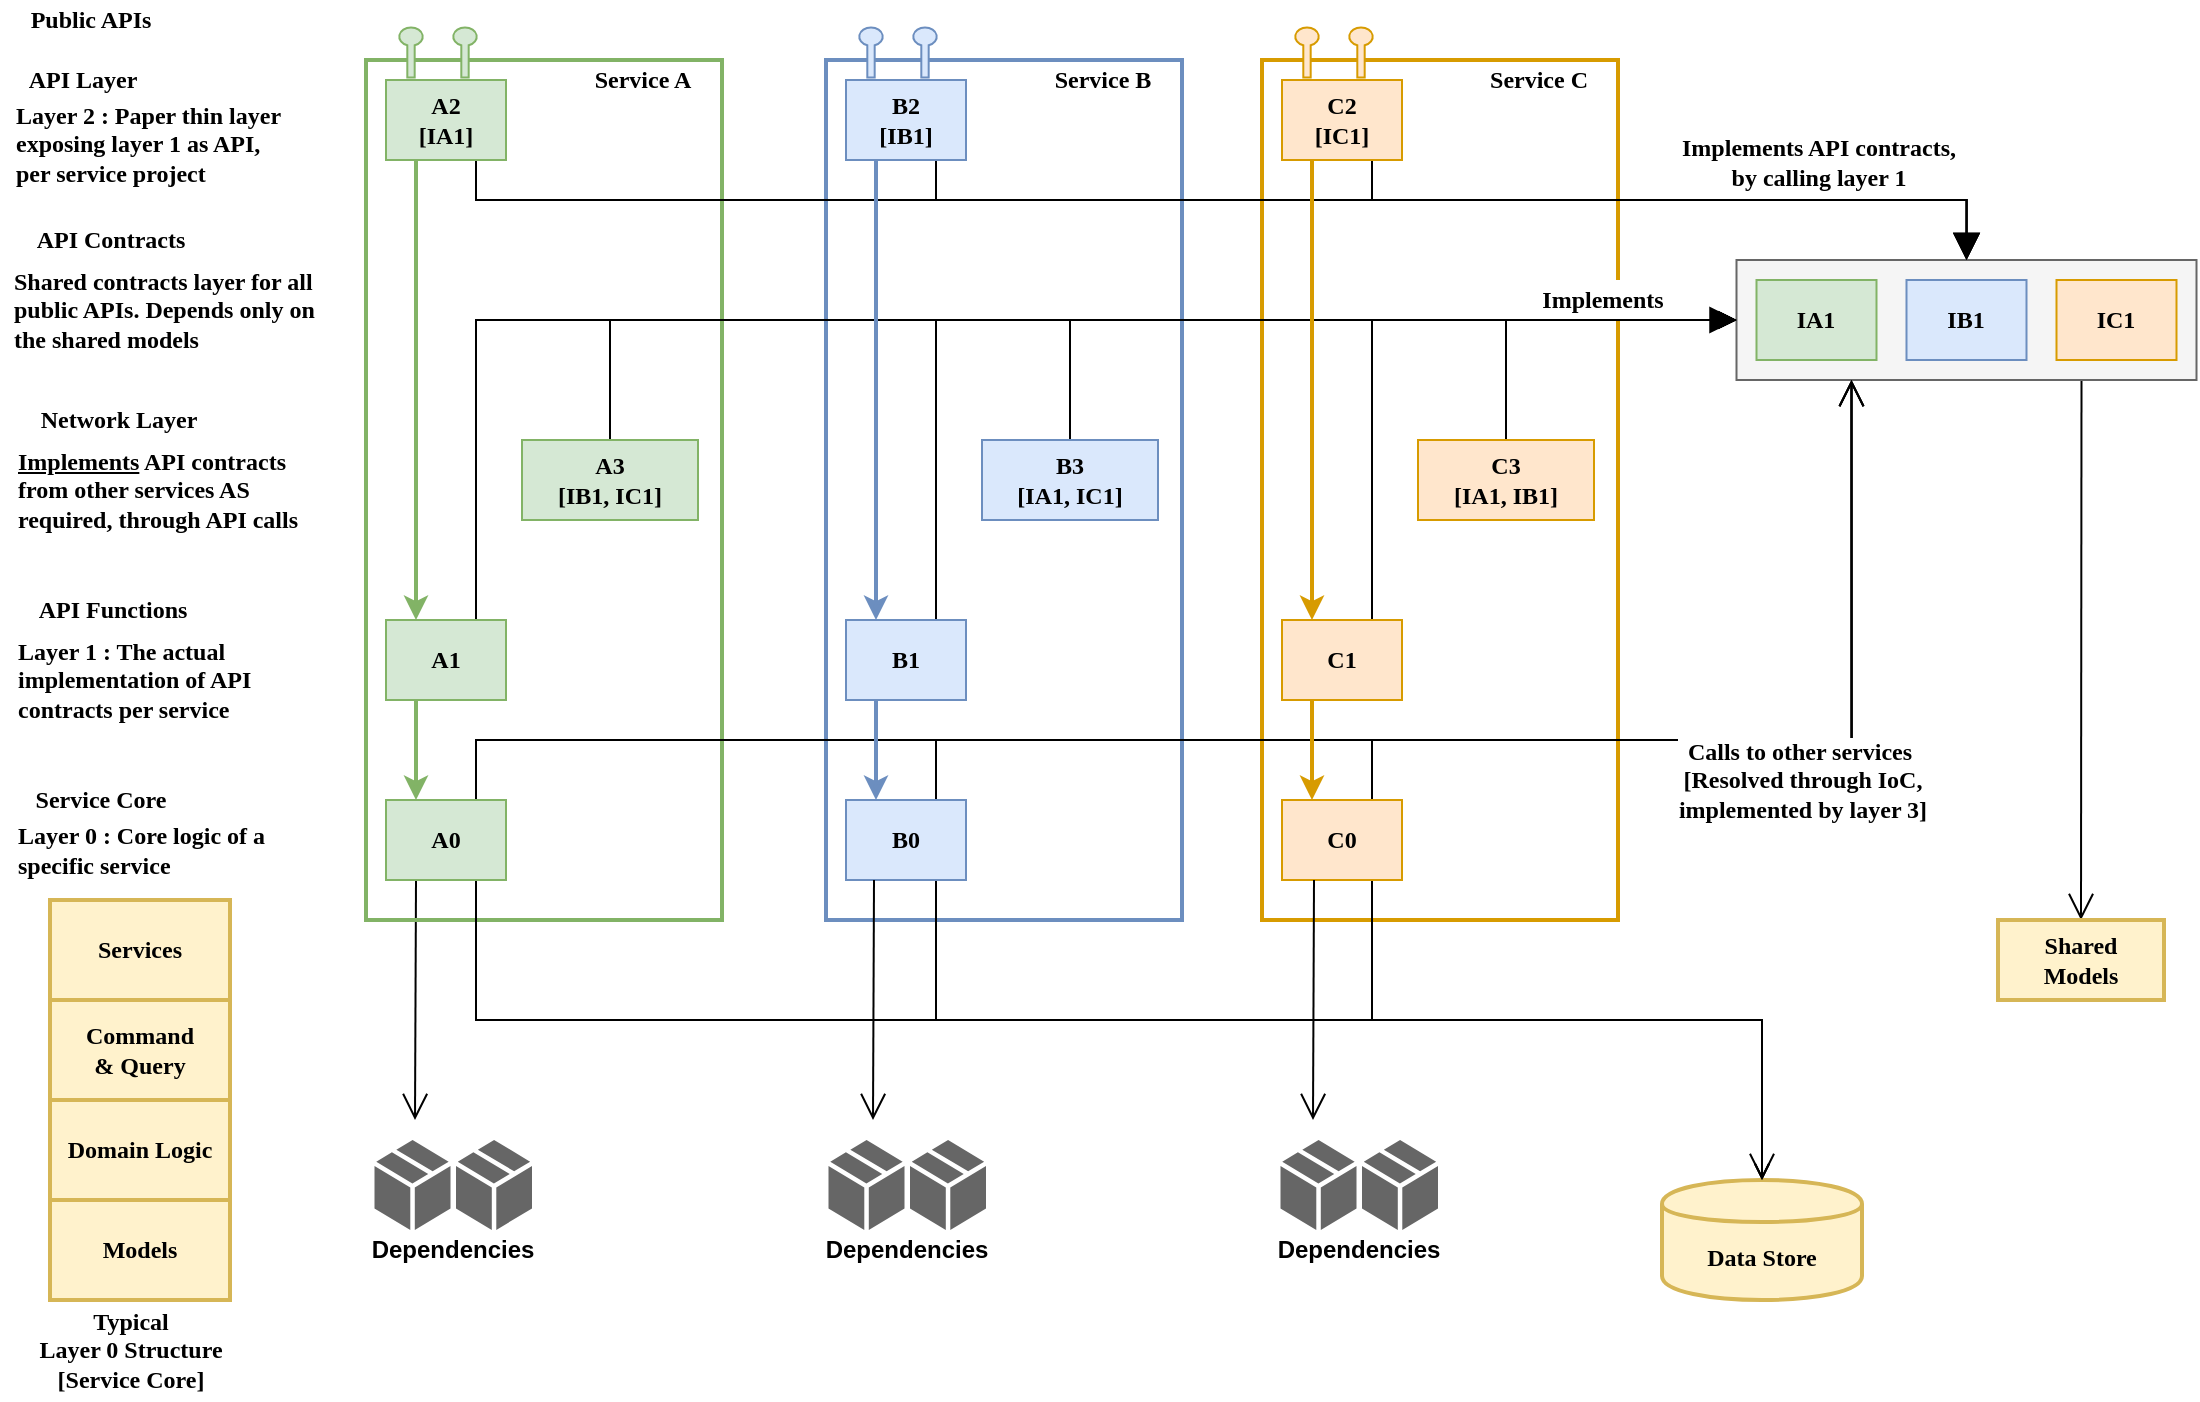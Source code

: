<mxfile version="13.0.3" type="device"><diagram id="mWo7jxsdF2YIAtDlh9Ns" name="Page-1"><mxGraphModel dx="1024" dy="2292" grid="1" gridSize="10" guides="1" tooltips="1" connect="1" arrows="1" fold="1" page="1" pageScale="1" pageWidth="1100" pageHeight="850" math="0" shadow="0"><root><mxCell id="0"/><mxCell id="1" parent="0"/><mxCell id="nEaIvGKiRA92D72yvce0-85" value="" style="rounded=0;whiteSpace=wrap;html=1;fontFamily=Verdana;fillColor=none;strokeColor=#d79b00;strokeWidth=2;" vertex="1" parent="1"><mxGeometry x="660" y="-1030" width="178" height="430" as="geometry"/></mxCell><mxCell id="nEaIvGKiRA92D72yvce0-86" value="" style="rounded=0;whiteSpace=wrap;html=1;fontFamily=Verdana;fillColor=none;strokeColor=#6c8ebf;strokeWidth=2;" vertex="1" parent="1"><mxGeometry x="442" y="-1030" width="178" height="430" as="geometry"/></mxCell><mxCell id="nEaIvGKiRA92D72yvce0-87" style="rounded=0;comic=0;orthogonalLoop=1;jettySize=auto;html=1;exitX=0.25;exitY=1;exitDx=0;exitDy=0;entryX=0.75;entryY=0;entryDx=0;entryDy=0;endArrow=open;endFill=0;endSize=11;fontFamily=Verdana;" edge="1" parent="1" source="nEaIvGKiRA92D72yvce0-96"><mxGeometry relative="1" as="geometry"><mxPoint x="236.5" y="-500" as="targetPoint"/></mxGeometry></mxCell><mxCell id="nEaIvGKiRA92D72yvce0-88" value="" style="rounded=0;whiteSpace=wrap;html=1;fontFamily=Verdana;fillColor=none;strokeColor=#82b366;strokeWidth=2;" vertex="1" parent="1"><mxGeometry x="212" y="-1030" width="178" height="430" as="geometry"/></mxCell><mxCell id="nEaIvGKiRA92D72yvce0-89" style="edgeStyle=none;rounded=0;comic=0;orthogonalLoop=1;jettySize=auto;html=1;exitX=0.75;exitY=1;exitDx=0;exitDy=0;entryX=0.5;entryY=0;entryDx=0;entryDy=0;endArrow=open;endFill=0;endSize=11;fontFamily=Verdana;" edge="1" parent="1" source="nEaIvGKiRA92D72yvce0-90" target="nEaIvGKiRA92D72yvce0-109"><mxGeometry relative="1" as="geometry"><mxPoint x="1056.5" y="-820" as="sourcePoint"/></mxGeometry></mxCell><mxCell id="nEaIvGKiRA92D72yvce0-90" value="" style="rounded=0;whiteSpace=wrap;html=1;fontStyle=1;fontFamily=Verdana;comic=0;fillColor=#f5f5f5;strokeColor=#666666;fontColor=#333333;" vertex="1" parent="1"><mxGeometry x="897.25" y="-930" width="230" height="60" as="geometry"/></mxCell><mxCell id="nEaIvGKiRA92D72yvce0-91" style="edgeStyle=orthogonalEdgeStyle;rounded=0;comic=0;orthogonalLoop=1;jettySize=auto;html=1;exitX=0.75;exitY=0;exitDx=0;exitDy=0;entryX=0;entryY=0.5;entryDx=0;entryDy=0;endArrow=block;endFill=1;endSize=11;fontFamily=Verdana;" edge="1" parent="1" source="nEaIvGKiRA92D72yvce0-93" target="nEaIvGKiRA92D72yvce0-90"><mxGeometry relative="1" as="geometry"/></mxCell><mxCell id="nEaIvGKiRA92D72yvce0-92" style="edgeStyle=orthogonalEdgeStyle;rounded=0;orthogonalLoop=1;jettySize=auto;html=1;exitX=0.25;exitY=1;exitDx=0;exitDy=0;entryX=0.25;entryY=0;entryDx=0;entryDy=0;fillColor=#d5e8d4;strokeColor=#82b366;strokeWidth=2;fontFamily=Verdana;" edge="1" parent="1" source="nEaIvGKiRA92D72yvce0-93" target="nEaIvGKiRA92D72yvce0-96"><mxGeometry relative="1" as="geometry"/></mxCell><mxCell id="nEaIvGKiRA92D72yvce0-93" value="A1" style="rounded=0;whiteSpace=wrap;html=1;fontStyle=1;fontFamily=Verdana;comic=0;fillColor=#d5e8d4;strokeColor=#82b366;" vertex="1" parent="1"><mxGeometry x="222" y="-750" width="60" height="40" as="geometry"/></mxCell><mxCell id="nEaIvGKiRA92D72yvce0-94" style="edgeStyle=orthogonalEdgeStyle;rounded=0;comic=0;orthogonalLoop=1;jettySize=auto;html=1;exitX=0.75;exitY=1;exitDx=0;exitDy=0;endArrow=open;endFill=0;endSize=11;fontFamily=Verdana;entryX=0.5;entryY=0;entryDx=0;entryDy=0;" edge="1" parent="1" source="nEaIvGKiRA92D72yvce0-96" target="nEaIvGKiRA92D72yvce0-103"><mxGeometry relative="1" as="geometry"><Array as="points"><mxPoint x="267" y="-550"/><mxPoint x="910" y="-550"/></Array></mxGeometry></mxCell><mxCell id="nEaIvGKiRA92D72yvce0-95" style="edgeStyle=orthogonalEdgeStyle;rounded=0;orthogonalLoop=1;jettySize=auto;html=1;exitX=0.75;exitY=0;exitDx=0;exitDy=0;entryX=0.25;entryY=1;entryDx=0;entryDy=0;endArrow=open;endFill=0;endSize=11;fontFamily=Verdana;" edge="1" parent="1" source="nEaIvGKiRA92D72yvce0-96" target="nEaIvGKiRA92D72yvce0-90"><mxGeometry relative="1" as="geometry"><Array as="points"><mxPoint x="267" y="-690"/><mxPoint x="955" y="-690"/></Array></mxGeometry></mxCell><mxCell id="nEaIvGKiRA92D72yvce0-96" value="A0" style="rounded=0;whiteSpace=wrap;html=1;fontStyle=1;fontFamily=Verdana;comic=0;fillColor=#d5e8d4;strokeColor=#82b366;" vertex="1" parent="1"><mxGeometry x="222" y="-660" width="60" height="40" as="geometry"/></mxCell><mxCell id="nEaIvGKiRA92D72yvce0-97" value="IA1" style="rounded=0;whiteSpace=wrap;html=1;fontStyle=1;fontFamily=Verdana;comic=0;fillColor=#d5e8d4;strokeColor=#82b366;" vertex="1" parent="1"><mxGeometry x="907.25" y="-920" width="60" height="40" as="geometry"/></mxCell><mxCell id="nEaIvGKiRA92D72yvce0-98" value="IB1" style="rounded=0;whiteSpace=wrap;html=1;fontStyle=1;fontFamily=Verdana;comic=0;fillColor=#dae8fc;strokeColor=#6c8ebf;" vertex="1" parent="1"><mxGeometry x="982.25" y="-920" width="60" height="40" as="geometry"/></mxCell><mxCell id="nEaIvGKiRA92D72yvce0-99" value="IC1" style="rounded=0;whiteSpace=wrap;html=1;fontStyle=1;fontFamily=Verdana;comic=0;fillColor=#ffe6cc;strokeColor=#d79b00;" vertex="1" parent="1"><mxGeometry x="1057.25" y="-920" width="60" height="40" as="geometry"/></mxCell><mxCell id="nEaIvGKiRA92D72yvce0-100" style="edgeStyle=none;rounded=0;orthogonalLoop=1;jettySize=auto;html=1;exitX=0.25;exitY=1;exitDx=0;exitDy=0;entryX=0.25;entryY=0;entryDx=0;entryDy=0;fillColor=#d5e8d4;strokeColor=#82b366;strokeWidth=2;fontFamily=Verdana;" edge="1" parent="1" source="nEaIvGKiRA92D72yvce0-102" target="nEaIvGKiRA92D72yvce0-93"><mxGeometry relative="1" as="geometry"/></mxCell><mxCell id="nEaIvGKiRA92D72yvce0-101" style="edgeStyle=orthogonalEdgeStyle;rounded=0;orthogonalLoop=1;jettySize=auto;html=1;exitX=0.75;exitY=1;exitDx=0;exitDy=0;endArrow=block;endFill=1;endSize=11;fontFamily=Verdana;" edge="1" parent="1" source="nEaIvGKiRA92D72yvce0-102" target="nEaIvGKiRA92D72yvce0-90"><mxGeometry relative="1" as="geometry"/></mxCell><mxCell id="nEaIvGKiRA92D72yvce0-102" value="A2&lt;br&gt;[IA1]&lt;br&gt;" style="rounded=0;whiteSpace=wrap;html=1;fontStyle=1;fontFamily=Verdana;comic=0;fillColor=#d5e8d4;strokeColor=#82b366;" vertex="1" parent="1"><mxGeometry x="222" y="-1020" width="60" height="40" as="geometry"/></mxCell><mxCell id="nEaIvGKiRA92D72yvce0-103" value="Data Store" style="shape=cylinder;whiteSpace=wrap;html=1;boundedLbl=1;backgroundOutline=1;fontFamily=Verdana;fillColor=#fff2cc;strokeColor=#d6b656;strokeWidth=2;fontStyle=1" vertex="1" parent="1"><mxGeometry x="860" y="-470" width="100" height="60" as="geometry"/></mxCell><mxCell id="nEaIvGKiRA92D72yvce0-106" value="" style="verticalLabelPosition=bottom;html=1;verticalAlign=top;align=center;strokeColor=#82b366;fillColor=#d5e8d4;shape=mxgraph.azure.service_endpoint;fontFamily=Verdana;rotation=90;" vertex="1" parent="1"><mxGeometry x="249" y="-1040" width="25" height="12.5" as="geometry"/></mxCell><mxCell id="nEaIvGKiRA92D72yvce0-107" value="" style="verticalLabelPosition=bottom;html=1;verticalAlign=top;align=center;strokeColor=#82b366;fillColor=#d5e8d4;shape=mxgraph.azure.service_endpoint;fontFamily=Verdana;rotation=90;" vertex="1" parent="1"><mxGeometry x="222" y="-1040" width="25" height="12.5" as="geometry"/></mxCell><mxCell id="nEaIvGKiRA92D72yvce0-108" value="Implements" style="text;html=1;align=center;verticalAlign=middle;resizable=0;points=[];autosize=1;fontFamily=Verdana;fontStyle=1;fillColor=#ffffff;" vertex="1" parent="1"><mxGeometry x="780" y="-920" width="100" height="20" as="geometry"/></mxCell><mxCell id="nEaIvGKiRA92D72yvce0-109" value="Shared&lt;br&gt;Models" style="rounded=0;whiteSpace=wrap;html=1;fontStyle=1;fontFamily=Verdana;comic=0;fillColor=#fff2cc;strokeColor=#d6b656;strokeWidth=2;" vertex="1" parent="1"><mxGeometry x="1028" y="-600" width="83" height="40" as="geometry"/></mxCell><mxCell id="nEaIvGKiRA92D72yvce0-110" value="API Layer" style="text;html=1;align=center;verticalAlign=middle;resizable=0;points=[];autosize=1;fontFamily=Verdana;fontStyle=1" vertex="1" parent="1"><mxGeometry x="30" y="-1030" width="80" height="20" as="geometry"/></mxCell><mxCell id="nEaIvGKiRA92D72yvce0-111" value="API Contracts" style="text;html=1;align=center;verticalAlign=middle;resizable=0;points=[];autosize=1;fontFamily=Verdana;fontStyle=1" vertex="1" parent="1"><mxGeometry x="29" y="-950" width="110" height="20" as="geometry"/></mxCell><mxCell id="nEaIvGKiRA92D72yvce0-112" value="API Functions" style="text;html=1;align=center;verticalAlign=middle;resizable=0;points=[];autosize=1;fontFamily=Verdana;fontStyle=1" vertex="1" parent="1"><mxGeometry x="30" y="-765" width="110" height="20" as="geometry"/></mxCell><mxCell id="nEaIvGKiRA92D72yvce0-113" value="Service Core" style="text;html=1;align=center;verticalAlign=middle;resizable=0;points=[];autosize=1;fontFamily=Verdana;fontStyle=1" vertex="1" parent="1"><mxGeometry x="29" y="-670" width="100" height="20" as="geometry"/></mxCell><mxCell id="nEaIvGKiRA92D72yvce0-114" value="" style="rounded=0;whiteSpace=wrap;html=1;strokeWidth=1;fillColor=none;fontFamily=Verdana;" vertex="1" parent="1"><mxGeometry x="54" y="-610" width="90" height="200" as="geometry"/></mxCell><mxCell id="nEaIvGKiRA92D72yvce0-115" value="Services" style="rounded=0;whiteSpace=wrap;html=1;strokeWidth=2;fillColor=#fff2cc;fontFamily=Verdana;fontStyle=1;strokeColor=#d6b656;" vertex="1" parent="1"><mxGeometry x="54" y="-610" width="90" height="50" as="geometry"/></mxCell><mxCell id="nEaIvGKiRA92D72yvce0-116" value="Command&lt;br&gt;&amp;amp; Query" style="rounded=0;whiteSpace=wrap;html=1;strokeWidth=2;fillColor=#fff2cc;fontFamily=Verdana;fontStyle=1;strokeColor=#d6b656;" vertex="1" parent="1"><mxGeometry x="54" y="-560" width="90" height="50" as="geometry"/></mxCell><mxCell id="nEaIvGKiRA92D72yvce0-117" value="Domain Logic" style="rounded=0;whiteSpace=wrap;html=1;strokeWidth=2;fillColor=#fff2cc;fontFamily=Verdana;fontStyle=1;strokeColor=#d6b656;" vertex="1" parent="1"><mxGeometry x="54" y="-510" width="90" height="50" as="geometry"/></mxCell><mxCell id="nEaIvGKiRA92D72yvce0-118" value="Models" style="rounded=0;whiteSpace=wrap;html=1;strokeWidth=2;fillColor=#fff2cc;fontFamily=Verdana;fontStyle=1;strokeColor=#d6b656;" vertex="1" parent="1"><mxGeometry x="54" y="-460" width="90" height="50" as="geometry"/></mxCell><mxCell id="nEaIvGKiRA92D72yvce0-119" value="Typical&lt;br&gt;Layer 0 Structure&lt;br&gt;[Service Core]" style="text;html=1;align=center;verticalAlign=middle;resizable=0;points=[];autosize=1;fontFamily=Verdana;fontStyle=1" vertex="1" parent="1"><mxGeometry x="29" y="-410" width="130" height="50" as="geometry"/></mxCell><mxCell id="nEaIvGKiRA92D72yvce0-120" value="Layer 2 : Paper thin layer&lt;br&gt;exposing layer 1 as API,&lt;br&gt;per service project" style="text;html=1;align=left;verticalAlign=middle;resizable=0;points=[];autosize=1;fontFamily=Verdana;fontStyle=1" vertex="1" parent="1"><mxGeometry x="35" y="-1013" width="190" height="50" as="geometry"/></mxCell><mxCell id="nEaIvGKiRA92D72yvce0-122" value="Layer 1 : The actual&lt;br&gt;implementation of API&lt;br&gt;contracts per service" style="text;html=1;align=left;verticalAlign=middle;resizable=0;points=[];autosize=1;fontFamily=Verdana;fontStyle=1" vertex="1" parent="1"><mxGeometry x="36" y="-745" width="170" height="50" as="geometry"/></mxCell><mxCell id="nEaIvGKiRA92D72yvce0-123" value="Layer 0 : Core logic of a&lt;br&gt;specific service" style="text;html=1;align=left;verticalAlign=middle;resizable=0;points=[];autosize=1;fontFamily=Verdana;fontStyle=1" vertex="1" parent="1"><mxGeometry x="36" y="-650" width="170" height="30" as="geometry"/></mxCell><mxCell id="nEaIvGKiRA92D72yvce0-125" style="edgeStyle=orthogonalEdgeStyle;rounded=0;orthogonalLoop=1;jettySize=auto;html=1;exitX=0.5;exitY=0;exitDx=0;exitDy=0;entryX=0;entryY=0.5;entryDx=0;entryDy=0;endArrow=block;endFill=1;fontFamily=Verdana;" edge="1" parent="1" source="nEaIvGKiRA92D72yvce0-126" target="nEaIvGKiRA92D72yvce0-90"><mxGeometry relative="1" as="geometry"/></mxCell><mxCell id="nEaIvGKiRA92D72yvce0-126" value="A3&lt;br&gt;[IB1, IC1]" style="rounded=0;whiteSpace=wrap;html=1;fontStyle=1;fontFamily=Verdana;comic=0;fillColor=#d5e8d4;strokeColor=#82b366;" vertex="1" parent="1"><mxGeometry x="290" y="-840" width="88" height="40" as="geometry"/></mxCell><mxCell id="nEaIvGKiRA92D72yvce0-127" style="edgeStyle=orthogonalEdgeStyle;rounded=0;orthogonalLoop=1;jettySize=auto;html=1;exitX=0.25;exitY=1;exitDx=0;exitDy=0;entryX=0.25;entryY=0;entryDx=0;entryDy=0;fillColor=#dae8fc;strokeColor=#6c8ebf;strokeWidth=2;fontFamily=Verdana;" edge="1" parent="1" source="nEaIvGKiRA92D72yvce0-129" target="nEaIvGKiRA92D72yvce0-132"><mxGeometry relative="1" as="geometry"/></mxCell><mxCell id="nEaIvGKiRA92D72yvce0-128" style="edgeStyle=orthogonalEdgeStyle;rounded=0;orthogonalLoop=1;jettySize=auto;html=1;exitX=0.75;exitY=0;exitDx=0;exitDy=0;entryX=0;entryY=0.5;entryDx=0;entryDy=0;fontFamily=Verdana;" edge="1" parent="1" source="nEaIvGKiRA92D72yvce0-129" target="nEaIvGKiRA92D72yvce0-90"><mxGeometry relative="1" as="geometry"/></mxCell><mxCell id="nEaIvGKiRA92D72yvce0-129" value="B1" style="rounded=0;whiteSpace=wrap;html=1;fontStyle=1;fontFamily=Verdana;comic=0;fillColor=#dae8fc;strokeColor=#6c8ebf;" vertex="1" parent="1"><mxGeometry x="452" y="-750" width="60" height="40" as="geometry"/></mxCell><mxCell id="nEaIvGKiRA92D72yvce0-130" style="edgeStyle=orthogonalEdgeStyle;rounded=0;orthogonalLoop=1;jettySize=auto;html=1;exitX=0.75;exitY=1;exitDx=0;exitDy=0;entryX=0.5;entryY=0;entryDx=0;entryDy=0;endArrow=open;endFill=0;fontFamily=Verdana;" edge="1" parent="1" source="nEaIvGKiRA92D72yvce0-132" target="nEaIvGKiRA92D72yvce0-103"><mxGeometry relative="1" as="geometry"><Array as="points"><mxPoint x="497" y="-550"/><mxPoint x="910" y="-550"/></Array></mxGeometry></mxCell><mxCell id="nEaIvGKiRA92D72yvce0-131" style="edgeStyle=orthogonalEdgeStyle;rounded=0;orthogonalLoop=1;jettySize=auto;html=1;exitX=0.75;exitY=0;exitDx=0;exitDy=0;entryX=0.25;entryY=1;entryDx=0;entryDy=0;endArrow=open;endFill=0;endSize=11;fontFamily=Verdana;" edge="1" parent="1" source="nEaIvGKiRA92D72yvce0-132" target="nEaIvGKiRA92D72yvce0-90"><mxGeometry relative="1" as="geometry"><Array as="points"><mxPoint x="497" y="-690"/><mxPoint x="955" y="-690"/></Array></mxGeometry></mxCell><mxCell id="nEaIvGKiRA92D72yvce0-132" value="B0" style="rounded=0;whiteSpace=wrap;html=1;fontStyle=1;fontFamily=Verdana;comic=0;fillColor=#dae8fc;strokeColor=#6c8ebf;" vertex="1" parent="1"><mxGeometry x="452" y="-660" width="60" height="40" as="geometry"/></mxCell><mxCell id="nEaIvGKiRA92D72yvce0-133" style="edgeStyle=none;rounded=0;orthogonalLoop=1;jettySize=auto;html=1;exitX=0.25;exitY=1;exitDx=0;exitDy=0;entryX=0.25;entryY=0;entryDx=0;entryDy=0;fillColor=#dae8fc;strokeColor=#6c8ebf;strokeWidth=2;fontFamily=Verdana;" edge="1" parent="1" source="nEaIvGKiRA92D72yvce0-135" target="nEaIvGKiRA92D72yvce0-129"><mxGeometry relative="1" as="geometry"/></mxCell><mxCell id="nEaIvGKiRA92D72yvce0-134" style="edgeStyle=orthogonalEdgeStyle;rounded=0;orthogonalLoop=1;jettySize=auto;html=1;exitX=0.75;exitY=1;exitDx=0;exitDy=0;entryX=0.5;entryY=0;entryDx=0;entryDy=0;endArrow=block;endFill=1;endSize=11;fontFamily=Verdana;" edge="1" parent="1" source="nEaIvGKiRA92D72yvce0-135" target="nEaIvGKiRA92D72yvce0-90"><mxGeometry relative="1" as="geometry"/></mxCell><mxCell id="nEaIvGKiRA92D72yvce0-135" value="B2&lt;br&gt;[IB1]" style="rounded=0;whiteSpace=wrap;html=1;fontStyle=1;fontFamily=Verdana;comic=0;fillColor=#dae8fc;strokeColor=#6c8ebf;" vertex="1" parent="1"><mxGeometry x="452" y="-1020" width="60" height="40" as="geometry"/></mxCell><mxCell id="nEaIvGKiRA92D72yvce0-136" value="" style="verticalLabelPosition=bottom;html=1;verticalAlign=top;align=center;strokeColor=#6c8ebf;fillColor=#dae8fc;shape=mxgraph.azure.service_endpoint;fontFamily=Verdana;rotation=90;" vertex="1" parent="1"><mxGeometry x="479" y="-1040" width="25" height="12.5" as="geometry"/></mxCell><mxCell id="nEaIvGKiRA92D72yvce0-137" value="" style="verticalLabelPosition=bottom;html=1;verticalAlign=top;align=center;strokeColor=#6c8ebf;fillColor=#dae8fc;shape=mxgraph.azure.service_endpoint;fontFamily=Verdana;rotation=90;" vertex="1" parent="1"><mxGeometry x="452" y="-1040" width="25" height="12.5" as="geometry"/></mxCell><mxCell id="nEaIvGKiRA92D72yvce0-138" style="edgeStyle=orthogonalEdgeStyle;rounded=0;orthogonalLoop=1;jettySize=auto;html=1;exitX=0.5;exitY=0;exitDx=0;exitDy=0;entryX=0;entryY=0.5;entryDx=0;entryDy=0;endArrow=block;endFill=1;fontFamily=Verdana;" edge="1" parent="1" source="nEaIvGKiRA92D72yvce0-139" target="nEaIvGKiRA92D72yvce0-90"><mxGeometry relative="1" as="geometry"/></mxCell><mxCell id="nEaIvGKiRA92D72yvce0-139" value="B3&lt;br&gt;[IA1, IC1]" style="rounded=0;whiteSpace=wrap;html=1;fontStyle=1;fontFamily=Verdana;comic=0;fillColor=#dae8fc;strokeColor=#6c8ebf;" vertex="1" parent="1"><mxGeometry x="520" y="-840" width="88" height="40" as="geometry"/></mxCell><mxCell id="nEaIvGKiRA92D72yvce0-140" style="edgeStyle=orthogonalEdgeStyle;rounded=0;orthogonalLoop=1;jettySize=auto;html=1;exitX=0.25;exitY=1;exitDx=0;exitDy=0;entryX=0.25;entryY=0;entryDx=0;entryDy=0;fillColor=#ffe6cc;strokeColor=#d79b00;strokeWidth=2;fontFamily=Verdana;" edge="1" parent="1" source="nEaIvGKiRA92D72yvce0-142" target="nEaIvGKiRA92D72yvce0-146"><mxGeometry relative="1" as="geometry"/></mxCell><mxCell id="nEaIvGKiRA92D72yvce0-141" style="edgeStyle=orthogonalEdgeStyle;rounded=0;orthogonalLoop=1;jettySize=auto;html=1;exitX=0.75;exitY=0;exitDx=0;exitDy=0;entryX=0;entryY=0.5;entryDx=0;entryDy=0;fontFamily=Verdana;" edge="1" parent="1" source="nEaIvGKiRA92D72yvce0-142" target="nEaIvGKiRA92D72yvce0-90"><mxGeometry relative="1" as="geometry"/></mxCell><mxCell id="nEaIvGKiRA92D72yvce0-142" value="C1" style="rounded=0;whiteSpace=wrap;html=1;fontStyle=1;fontFamily=Verdana;comic=0;fillColor=#ffe6cc;strokeColor=#d79b00;" vertex="1" parent="1"><mxGeometry x="670" y="-750" width="60" height="40" as="geometry"/></mxCell><mxCell id="nEaIvGKiRA92D72yvce0-143" style="edgeStyle=orthogonalEdgeStyle;rounded=0;orthogonalLoop=1;jettySize=auto;html=1;exitX=0.75;exitY=1;exitDx=0;exitDy=0;entryX=0.5;entryY=0;entryDx=0;entryDy=0;endArrow=open;endFill=0;fontFamily=Verdana;" edge="1" parent="1" source="nEaIvGKiRA92D72yvce0-146" target="nEaIvGKiRA92D72yvce0-103"><mxGeometry relative="1" as="geometry"><Array as="points"><mxPoint x="715" y="-550"/><mxPoint x="910" y="-550"/></Array></mxGeometry></mxCell><mxCell id="nEaIvGKiRA92D72yvce0-144" style="edgeStyle=orthogonalEdgeStyle;rounded=0;orthogonalLoop=1;jettySize=auto;html=1;exitX=0.75;exitY=0;exitDx=0;exitDy=0;entryX=0.25;entryY=1;entryDx=0;entryDy=0;endArrow=open;endFill=0;endSize=11;fontFamily=Verdana;" edge="1" parent="1" source="nEaIvGKiRA92D72yvce0-146" target="nEaIvGKiRA92D72yvce0-90"><mxGeometry relative="1" as="geometry"><Array as="points"><mxPoint x="715" y="-690"/><mxPoint x="955" y="-690"/></Array></mxGeometry></mxCell><mxCell id="nEaIvGKiRA92D72yvce0-145" value="Calls to other services&amp;nbsp;&lt;br&gt;[Resolved through IoC,&lt;br&gt;implemented by layer 3]" style="text;html=1;align=center;verticalAlign=middle;resizable=0;points=[];labelBackgroundColor=#ffffff;fontStyle=1;fontFamily=Verdana;" vertex="1" connectable="0" parent="nEaIvGKiRA92D72yvce0-144"><mxGeometry x="-0.079" y="-11" relative="1" as="geometry"><mxPoint x="38" y="9" as="offset"/></mxGeometry></mxCell><mxCell id="nEaIvGKiRA92D72yvce0-146" value="C0" style="rounded=0;whiteSpace=wrap;html=1;fontStyle=1;fontFamily=Verdana;comic=0;fillColor=#ffe6cc;strokeColor=#d79b00;" vertex="1" parent="1"><mxGeometry x="670" y="-660" width="60" height="40" as="geometry"/></mxCell><mxCell id="nEaIvGKiRA92D72yvce0-147" style="edgeStyle=none;rounded=0;orthogonalLoop=1;jettySize=auto;html=1;exitX=0.25;exitY=1;exitDx=0;exitDy=0;entryX=0.25;entryY=0;entryDx=0;entryDy=0;fillColor=#ffe6cc;strokeColor=#d79b00;strokeWidth=2;fontFamily=Verdana;" edge="1" parent="1" source="nEaIvGKiRA92D72yvce0-149" target="nEaIvGKiRA92D72yvce0-142"><mxGeometry relative="1" as="geometry"/></mxCell><mxCell id="nEaIvGKiRA92D72yvce0-148" style="edgeStyle=orthogonalEdgeStyle;rounded=0;orthogonalLoop=1;jettySize=auto;html=1;exitX=0.75;exitY=1;exitDx=0;exitDy=0;entryX=0.5;entryY=0;entryDx=0;entryDy=0;endArrow=block;endFill=1;endSize=11;fontFamily=Verdana;" edge="1" parent="1" source="nEaIvGKiRA92D72yvce0-149" target="nEaIvGKiRA92D72yvce0-90"><mxGeometry relative="1" as="geometry"><Array as="points"><mxPoint x="715" y="-960"/><mxPoint x="1012" y="-960"/></Array></mxGeometry></mxCell><mxCell id="nEaIvGKiRA92D72yvce0-149" value="C2&lt;br&gt;[IC1]" style="rounded=0;whiteSpace=wrap;html=1;fontStyle=1;fontFamily=Verdana;comic=0;fillColor=#ffe6cc;strokeColor=#d79b00;" vertex="1" parent="1"><mxGeometry x="670" y="-1020" width="60" height="40" as="geometry"/></mxCell><mxCell id="nEaIvGKiRA92D72yvce0-150" value="" style="verticalLabelPosition=bottom;html=1;verticalAlign=top;align=center;strokeColor=#d79b00;fillColor=#ffe6cc;shape=mxgraph.azure.service_endpoint;fontFamily=Verdana;rotation=90;" vertex="1" parent="1"><mxGeometry x="697" y="-1040" width="25" height="12.5" as="geometry"/></mxCell><mxCell id="nEaIvGKiRA92D72yvce0-151" value="" style="verticalLabelPosition=bottom;html=1;verticalAlign=top;align=center;strokeColor=#d79b00;fillColor=#ffe6cc;shape=mxgraph.azure.service_endpoint;fontFamily=Verdana;rotation=90;" vertex="1" parent="1"><mxGeometry x="670" y="-1040" width="25" height="12.5" as="geometry"/></mxCell><mxCell id="nEaIvGKiRA92D72yvce0-152" style="edgeStyle=orthogonalEdgeStyle;rounded=0;orthogonalLoop=1;jettySize=auto;html=1;exitX=0.5;exitY=0;exitDx=0;exitDy=0;entryX=0;entryY=0.5;entryDx=0;entryDy=0;endArrow=block;endFill=1;fontFamily=Verdana;" edge="1" parent="1" source="nEaIvGKiRA92D72yvce0-153" target="nEaIvGKiRA92D72yvce0-90"><mxGeometry relative="1" as="geometry"/></mxCell><mxCell id="nEaIvGKiRA92D72yvce0-153" value="C3&lt;br&gt;[IA1, IB1]" style="rounded=0;whiteSpace=wrap;html=1;fontStyle=1;fontFamily=Verdana;comic=0;fillColor=#ffe6cc;strokeColor=#d79b00;" vertex="1" parent="1"><mxGeometry x="738" y="-840" width="88" height="40" as="geometry"/></mxCell><mxCell id="nEaIvGKiRA92D72yvce0-154" style="rounded=0;comic=0;orthogonalLoop=1;jettySize=auto;html=1;exitX=0.25;exitY=1;exitDx=0;exitDy=0;entryX=0.75;entryY=0;entryDx=0;entryDy=0;endArrow=open;endFill=0;endSize=11;fontFamily=Verdana;" edge="1" parent="1"><mxGeometry relative="1" as="geometry"><mxPoint x="466" y="-620" as="sourcePoint"/><mxPoint x="465.5" y="-500" as="targetPoint"/></mxGeometry></mxCell><mxCell id="nEaIvGKiRA92D72yvce0-158" style="rounded=0;comic=0;orthogonalLoop=1;jettySize=auto;html=1;exitX=0.25;exitY=1;exitDx=0;exitDy=0;entryX=0.75;entryY=0;entryDx=0;entryDy=0;endArrow=open;endFill=0;endSize=11;fontFamily=Verdana;" edge="1" parent="1"><mxGeometry relative="1" as="geometry"><mxPoint x="686" y="-620" as="sourcePoint"/><mxPoint x="685.5" y="-500" as="targetPoint"/></mxGeometry></mxCell><mxCell id="nEaIvGKiRA92D72yvce0-162" value="Network Layer" style="text;html=1;align=center;verticalAlign=middle;resizable=0;points=[];autosize=1;fontFamily=Verdana;fontStyle=1" vertex="1" parent="1"><mxGeometry x="33" y="-860" width="110" height="20" as="geometry"/></mxCell><mxCell id="nEaIvGKiRA92D72yvce0-163" value="&lt;span&gt;&lt;u&gt;Implements&lt;/u&gt;&lt;/span&gt; API contracts&lt;br&gt;from&amp;nbsp;other services AS&lt;br&gt;required,&amp;nbsp;through API calls" style="text;html=1;align=left;verticalAlign=middle;resizable=0;points=[];autosize=1;fontFamily=Verdana;fontStyle=1" vertex="1" parent="1"><mxGeometry x="36" y="-840" width="200" height="50" as="geometry"/></mxCell><mxCell id="nEaIvGKiRA92D72yvce0-164" value="Implements API contracts,&lt;br&gt;by calling layer 1" style="text;html=1;align=center;verticalAlign=middle;resizable=0;points=[];labelBackgroundColor=none;fontStyle=1;fontFamily=Verdana;" vertex="1" connectable="0" parent="1"><mxGeometry x="910" y="-988" as="geometry"><mxPoint x="28" y="9" as="offset"/></mxGeometry></mxCell><mxCell id="nEaIvGKiRA92D72yvce0-165" value="Public APIs" style="text;html=1;align=center;verticalAlign=middle;resizable=0;points=[];autosize=1;fontFamily=Verdana;fontStyle=1" vertex="1" parent="1"><mxGeometry x="29" y="-1060" width="90" height="20" as="geometry"/></mxCell><mxCell id="nEaIvGKiRA92D72yvce0-166" value="Service A" style="text;html=1;align=center;verticalAlign=middle;resizable=0;points=[];autosize=1;fontFamily=Verdana;fontStyle=1" vertex="1" parent="1"><mxGeometry x="310" y="-1030" width="80" height="20" as="geometry"/></mxCell><mxCell id="nEaIvGKiRA92D72yvce0-167" value="Service B" style="text;html=1;align=center;verticalAlign=middle;resizable=0;points=[];autosize=1;fontFamily=Verdana;fontStyle=1" vertex="1" parent="1"><mxGeometry x="540" y="-1030" width="80" height="20" as="geometry"/></mxCell><mxCell id="nEaIvGKiRA92D72yvce0-168" value="Service C" style="text;html=1;align=center;verticalAlign=middle;resizable=0;points=[];autosize=1;fontFamily=Verdana;fontStyle=1" vertex="1" parent="1"><mxGeometry x="758" y="-1030" width="80" height="20" as="geometry"/></mxCell><mxCell id="nEaIvGKiRA92D72yvce0-169" value="Dependencies" style="text;html=1;align=center;verticalAlign=middle;resizable=0;points=[];autosize=1;fontStyle=1;shadow=0;" vertex="1" parent="1"><mxGeometry x="658" y="-445" width="100" height="20" as="geometry"/></mxCell><mxCell id="nEaIvGKiRA92D72yvce0-170" value="" style="verticalLabelPosition=bottom;html=1;verticalAlign=top;align=center;strokeColor=none;fillColor=#666666;shape=mxgraph.azure.cloud_service_package_file;shadow=0;" vertex="1" parent="1"><mxGeometry x="669.25" y="-490" width="38" height="45" as="geometry"/></mxCell><mxCell id="nEaIvGKiRA92D72yvce0-171" value="" style="verticalLabelPosition=bottom;html=1;verticalAlign=top;align=center;strokeColor=none;fillColor=#666666;shape=mxgraph.azure.cloud_service_package_file;shadow=0;" vertex="1" parent="1"><mxGeometry x="710" y="-490" width="38" height="45" as="geometry"/></mxCell><mxCell id="nEaIvGKiRA92D72yvce0-176" value="Dependencies" style="text;html=1;align=center;verticalAlign=middle;resizable=0;points=[];autosize=1;fontStyle=1;shadow=0;" vertex="1" parent="1"><mxGeometry x="205" y="-445" width="100" height="20" as="geometry"/></mxCell><mxCell id="nEaIvGKiRA92D72yvce0-177" value="" style="verticalLabelPosition=bottom;html=1;verticalAlign=top;align=center;strokeColor=none;fillColor=#666666;shape=mxgraph.azure.cloud_service_package_file;shadow=0;" vertex="1" parent="1"><mxGeometry x="216.25" y="-490" width="38" height="45" as="geometry"/></mxCell><mxCell id="nEaIvGKiRA92D72yvce0-178" value="" style="verticalLabelPosition=bottom;html=1;verticalAlign=top;align=center;strokeColor=none;fillColor=#666666;shape=mxgraph.azure.cloud_service_package_file;shadow=0;" vertex="1" parent="1"><mxGeometry x="257" y="-490" width="38" height="45" as="geometry"/></mxCell><mxCell id="nEaIvGKiRA92D72yvce0-179" value="Dependencies" style="text;html=1;align=center;verticalAlign=middle;resizable=0;points=[];autosize=1;fontStyle=1;shadow=0;" vertex="1" parent="1"><mxGeometry x="432" y="-445" width="100" height="20" as="geometry"/></mxCell><mxCell id="nEaIvGKiRA92D72yvce0-180" value="" style="verticalLabelPosition=bottom;html=1;verticalAlign=top;align=center;strokeColor=none;fillColor=#666666;shape=mxgraph.azure.cloud_service_package_file;shadow=0;" vertex="1" parent="1"><mxGeometry x="443.25" y="-490" width="38" height="45" as="geometry"/></mxCell><mxCell id="nEaIvGKiRA92D72yvce0-181" value="" style="verticalLabelPosition=bottom;html=1;verticalAlign=top;align=center;strokeColor=none;fillColor=#666666;shape=mxgraph.azure.cloud_service_package_file;shadow=0;" vertex="1" parent="1"><mxGeometry x="484" y="-490" width="38" height="45" as="geometry"/></mxCell><mxCell id="nEaIvGKiRA92D72yvce0-121" value="Shared contracts layer for all&lt;br&gt;public APIs.&amp;nbsp;Depends only on&lt;br&gt;the shared models" style="text;html=1;align=left;verticalAlign=middle;resizable=0;points=[];autosize=1;fontFamily=Verdana;fontStyle=1" vertex="1" parent="1"><mxGeometry x="34" y="-930" width="210" height="50" as="geometry"/></mxCell></root></mxGraphModel></diagram></mxfile>
